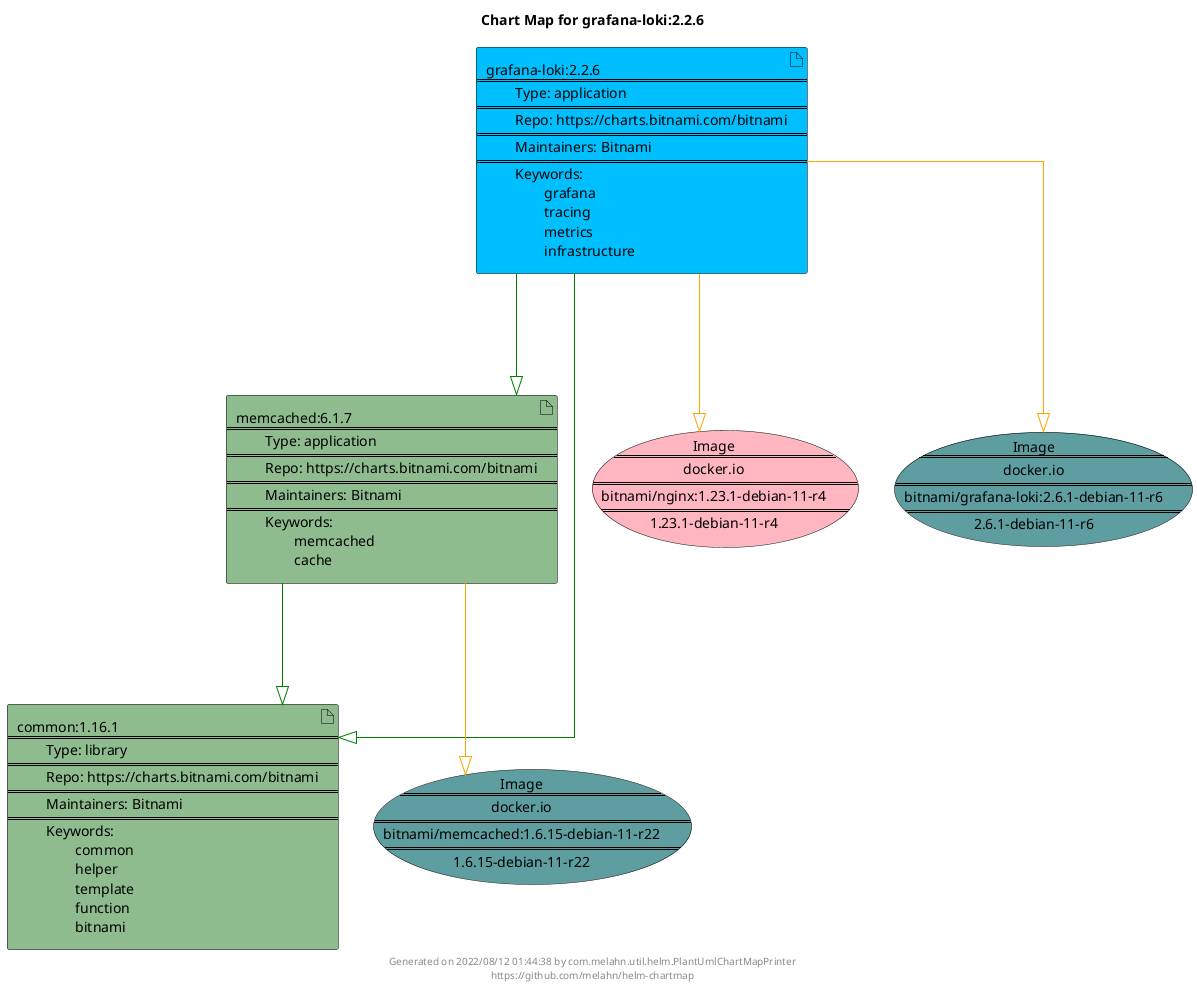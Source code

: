 @startuml
skinparam linetype ortho
skinparam backgroundColor white
skinparam usecaseBorderColor black
skinparam usecaseArrowColor LightSlateGray
skinparam artifactBorderColor black
skinparam artifactArrowColor LightSlateGray

title Chart Map for grafana-loki:2.2.6

'There are 3 referenced Helm Charts
artifact "common:1.16.1\n====\n\tType: library\n====\n\tRepo: https://charts.bitnami.com/bitnami\n====\n\tMaintainers: Bitnami\n====\n\tKeywords: \n\t\tcommon\n\t\thelper\n\t\ttemplate\n\t\tfunction\n\t\tbitnami" as common_1_16_1 #DarkSeaGreen
artifact "grafana-loki:2.2.6\n====\n\tType: application\n====\n\tRepo: https://charts.bitnami.com/bitnami\n====\n\tMaintainers: Bitnami\n====\n\tKeywords: \n\t\tgrafana\n\t\ttracing\n\t\tmetrics\n\t\tinfrastructure" as grafana_loki_2_2_6 #DeepSkyBlue
artifact "memcached:6.1.7\n====\n\tType: application\n====\n\tRepo: https://charts.bitnami.com/bitnami\n====\n\tMaintainers: Bitnami\n====\n\tKeywords: \n\t\tmemcached\n\t\tcache" as memcached_6_1_7 #DarkSeaGreen

'There are 3 referenced Docker Images
usecase "Image\n====\ndocker.io\n====\nbitnami/nginx:1.23.1-debian-11-r4\n====\n1.23.1-debian-11-r4" as docker_io_bitnami_nginx_1_23_1_debian_11_r4 #LightPink
usecase "Image\n====\ndocker.io\n====\nbitnami/grafana-loki:2.6.1-debian-11-r6\n====\n2.6.1-debian-11-r6" as docker_io_bitnami_grafana_loki_2_6_1_debian_11_r6 #CadetBlue
usecase "Image\n====\ndocker.io\n====\nbitnami/memcached:1.6.15-debian-11-r22\n====\n1.6.15-debian-11-r22" as docker_io_bitnami_memcached_1_6_15_debian_11_r22 #CadetBlue

'Chart Dependencies
grafana_loki_2_2_6--[#green]-|>memcached_6_1_7
memcached_6_1_7--[#green]-|>common_1_16_1
grafana_loki_2_2_6--[#green]-|>common_1_16_1
grafana_loki_2_2_6--[#orange]-|>docker_io_bitnami_nginx_1_23_1_debian_11_r4
grafana_loki_2_2_6--[#orange]-|>docker_io_bitnami_grafana_loki_2_6_1_debian_11_r6
memcached_6_1_7--[#orange]-|>docker_io_bitnami_memcached_1_6_15_debian_11_r22

center footer Generated on 2022/08/12 01:44:38 by com.melahn.util.helm.PlantUmlChartMapPrinter\nhttps://github.com/melahn/helm-chartmap
@enduml
